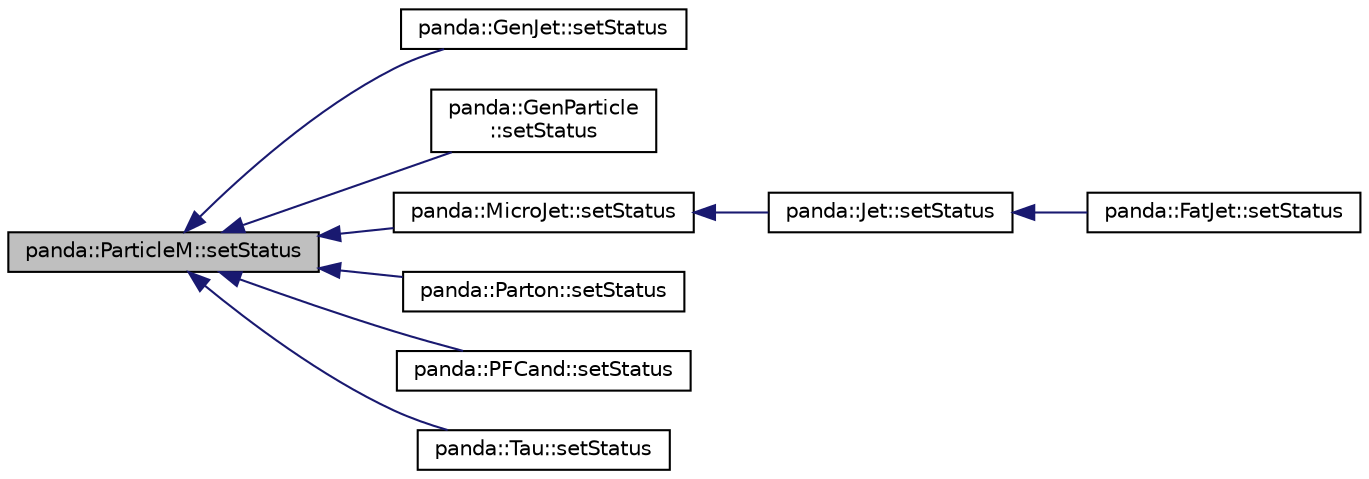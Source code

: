 digraph "panda::ParticleM::setStatus"
{
 // INTERACTIVE_SVG=YES
  edge [fontname="Helvetica",fontsize="10",labelfontname="Helvetica",labelfontsize="10"];
  node [fontname="Helvetica",fontsize="10",shape=record];
  rankdir="LR";
  Node1 [label="panda::ParticleM::setStatus",height=0.2,width=0.4,color="black", fillcolor="grey75", style="filled" fontcolor="black"];
  Node1 -> Node2 [dir="back",color="midnightblue",fontsize="10",style="solid"];
  Node2 [label="panda::GenJet::setStatus",height=0.2,width=0.4,color="black", fillcolor="white", style="filled",URL="$classpanda_1_1GenJet.html#a3c5b1e9560862967ec26df6a6bced69b",tooltip="Set status of branches with names that correspond to the variables of this object. "];
  Node1 -> Node3 [dir="back",color="midnightblue",fontsize="10",style="solid"];
  Node3 [label="panda::GenParticle\l::setStatus",height=0.2,width=0.4,color="black", fillcolor="white", style="filled",URL="$classpanda_1_1GenParticle.html#ace528f9680d5a0954a651e3b099bb7f4",tooltip="Set status of branches with names that correspond to the variables of this object. "];
  Node1 -> Node4 [dir="back",color="midnightblue",fontsize="10",style="solid"];
  Node4 [label="panda::MicroJet::setStatus",height=0.2,width=0.4,color="black", fillcolor="white", style="filled",URL="$classpanda_1_1MicroJet.html#a55b434c84ffd0e71a8d6e96c29cbe57a",tooltip="Set status of branches with names that correspond to the variables of this object. "];
  Node4 -> Node5 [dir="back",color="midnightblue",fontsize="10",style="solid"];
  Node5 [label="panda::Jet::setStatus",height=0.2,width=0.4,color="black", fillcolor="white", style="filled",URL="$classpanda_1_1Jet.html#afa2e8a9a09a34cddb5ce810c8b5a964a",tooltip="Set status of branches with names that correspond to the variables of this object. "];
  Node5 -> Node6 [dir="back",color="midnightblue",fontsize="10",style="solid"];
  Node6 [label="panda::FatJet::setStatus",height=0.2,width=0.4,color="black", fillcolor="white", style="filled",URL="$classpanda_1_1FatJet.html#a0b0f30a26fe1e58a47217baf71978e90",tooltip="Set status of branches with names that correspond to the variables of this object. "];
  Node1 -> Node7 [dir="back",color="midnightblue",fontsize="10",style="solid"];
  Node7 [label="panda::Parton::setStatus",height=0.2,width=0.4,color="black", fillcolor="white", style="filled",URL="$classpanda_1_1Parton.html#afc1af337bdb9cc55a55ebea4c819fc76",tooltip="Set status of branches with names that correspond to the variables of this object. "];
  Node1 -> Node8 [dir="back",color="midnightblue",fontsize="10",style="solid"];
  Node8 [label="panda::PFCand::setStatus",height=0.2,width=0.4,color="black", fillcolor="white", style="filled",URL="$classpanda_1_1PFCand.html#a80f36bbc47987a89a4376e519064b9da",tooltip="Set status of branches with names that correspond to the variables of this object. "];
  Node1 -> Node9 [dir="back",color="midnightblue",fontsize="10",style="solid"];
  Node9 [label="panda::Tau::setStatus",height=0.2,width=0.4,color="black", fillcolor="white", style="filled",URL="$classpanda_1_1Tau.html#a13a1e5081816f0045880f739db031d9e",tooltip="Set status of branches with names that correspond to the variables of this object. "];
}
